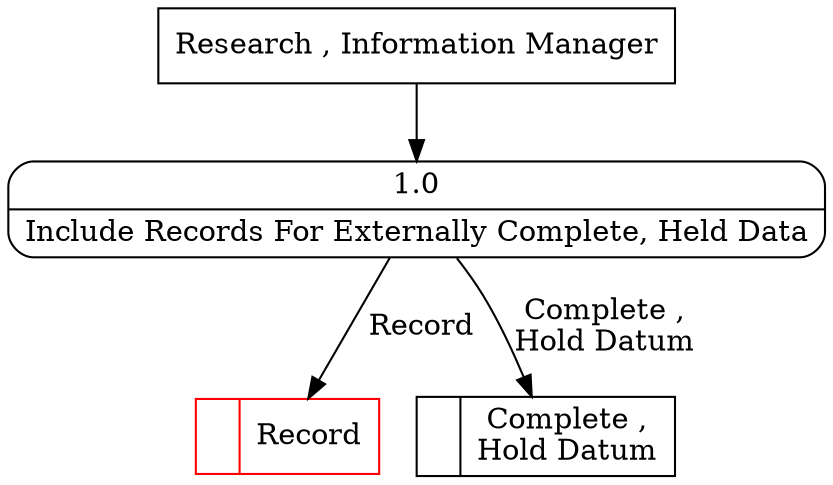 digraph dfd2{ 
node[shape=record]
200 [label="<f0>  |<f1> Record " color=red];
201 [label="<f0>  |<f1> Complete ,\nHold Datum " ];
202 [label="Research , Information Manager" shape=box];
203 [label="{<f0> 1.0|<f1> Include Records For Externally Complete, Held Data }" shape=Mrecord];
202 -> 203
203 -> 200 [label="Record"]
203 -> 201 [label="Complete ,\nHold Datum"]
}